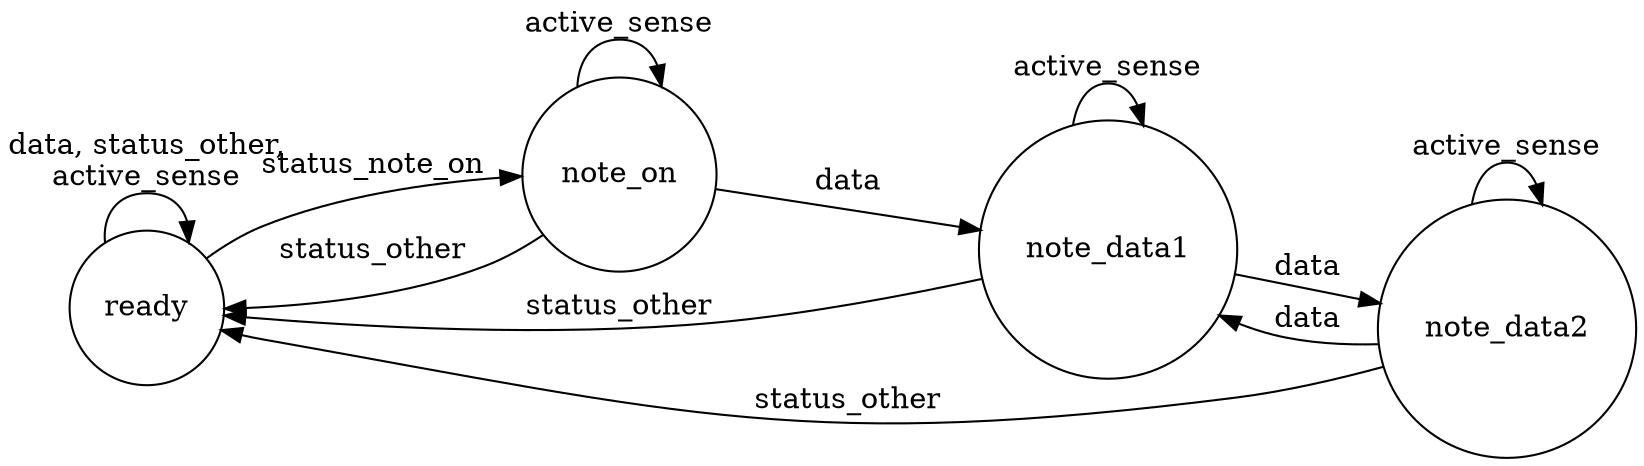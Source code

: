 digraph finite_state_machine {
	rankdir=LR;
	node [shape = doublecircle];
	node [shape = circle]; ready note_on note_data1 note_data2
	 ready -> note_on [label = "status_note_on"];
	 ready -> ready [label = "data, status_other,\nactive_sense"];
     note_on -> note_data1 [label = "data"];
     note_on -> note_on[label = "active_sense"];
     note_on -> ready[label = "status_other"];
     note_data1 -> note_data2 [label= "data"]
     note_data1-> note_data1[label = "active_sense"];
     note_data2 -> ready [label= "status_other"]
     note_data2-> note_data2[label = "active_sense"];
     note_data1 -> ready [label= "status_other"]
     note_data2 -> note_data1 [label= "data"]
}
